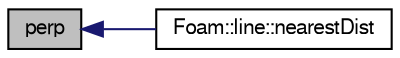 digraph "perp"
{
  bgcolor="transparent";
  edge [fontname="FreeSans",fontsize="10",labelfontname="FreeSans",labelfontsize="10"];
  node [fontname="FreeSans",fontsize="10",shape=record];
  rankdir="LR";
  Node33 [label="perp",height=0.2,width=0.4,color="black", fillcolor="grey75", style="filled", fontcolor="black"];
  Node33 -> Node34 [dir="back",color="midnightblue",fontsize="10",style="solid",fontname="FreeSans"];
  Node34 [label="Foam::line::nearestDist",height=0.2,width=0.4,color="black",URL="$a27550.html#a946d25c431b2db77bcc7c5e09e60fc87"];
}

